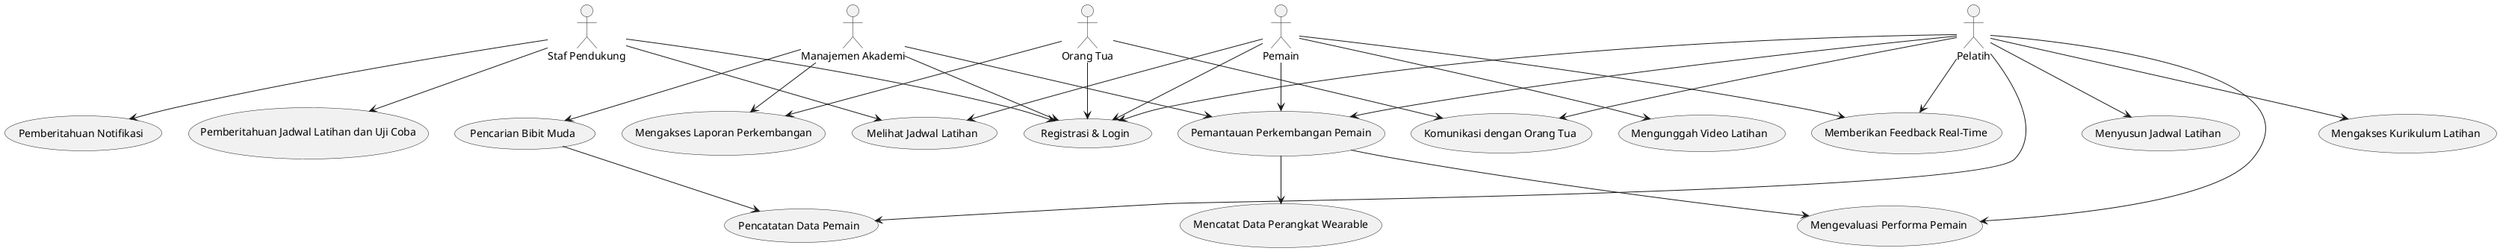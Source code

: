 @startuml

actor "Pelatih" as Coach
actor "Pemain" as Player
actor "Orang Tua" as Parent
actor "Manajemen Akademi" as AcademyManagement
actor "Staf Pendukung" as SupportStaff

usecase "Registrasi & Login" as UC1
usecase "Pencatatan Data Pemain" as UC2
usecase "Menyusun Jadwal Latihan" as UC3
usecase "Mengevaluasi Performa Pemain" as UC4
usecase "Pemantauan Perkembangan Pemain" as UC5
usecase "Komunikasi dengan Orang Tua" as UC6
usecase "Pemberitahuan Notifikasi" as UC7
usecase "Mengakses Laporan Perkembangan" as UC8
usecase "Pencarian Bibit Muda" as UC9
usecase "Melihat Jadwal Latihan" as UC10
usecase "Mengunggah Video Latihan" as UC11
usecase "Mengakses Kurikulum Latihan" as UC12
usecase "Memberikan Feedback Real-Time" as UC13
usecase "Mencatat Data Perangkat Wearable" as UC14
usecase "Pemberitahuan Jadwal Latihan dan Uji Coba" as UC15

Coach --> UC1
Coach --> UC2
Coach --> UC3
Coach --> UC4
Coach --> UC5
Coach --> UC6
Coach --> UC13
Coach --> UC12

Player --> UC1
Player --> UC10
Player --> UC11
Player --> UC5
Player --> UC13

Parent --> UC1
Parent --> UC8
Parent --> UC6

AcademyManagement --> UC1
AcademyManagement --> UC5
AcademyManagement --> UC8
AcademyManagement --> UC9

SupportStaff --> UC1
SupportStaff --> UC10
SupportStaff --> UC7
SupportStaff --> UC15

UC9 --> UC2
UC5 --> UC14
UC5 --> UC4

@enduml